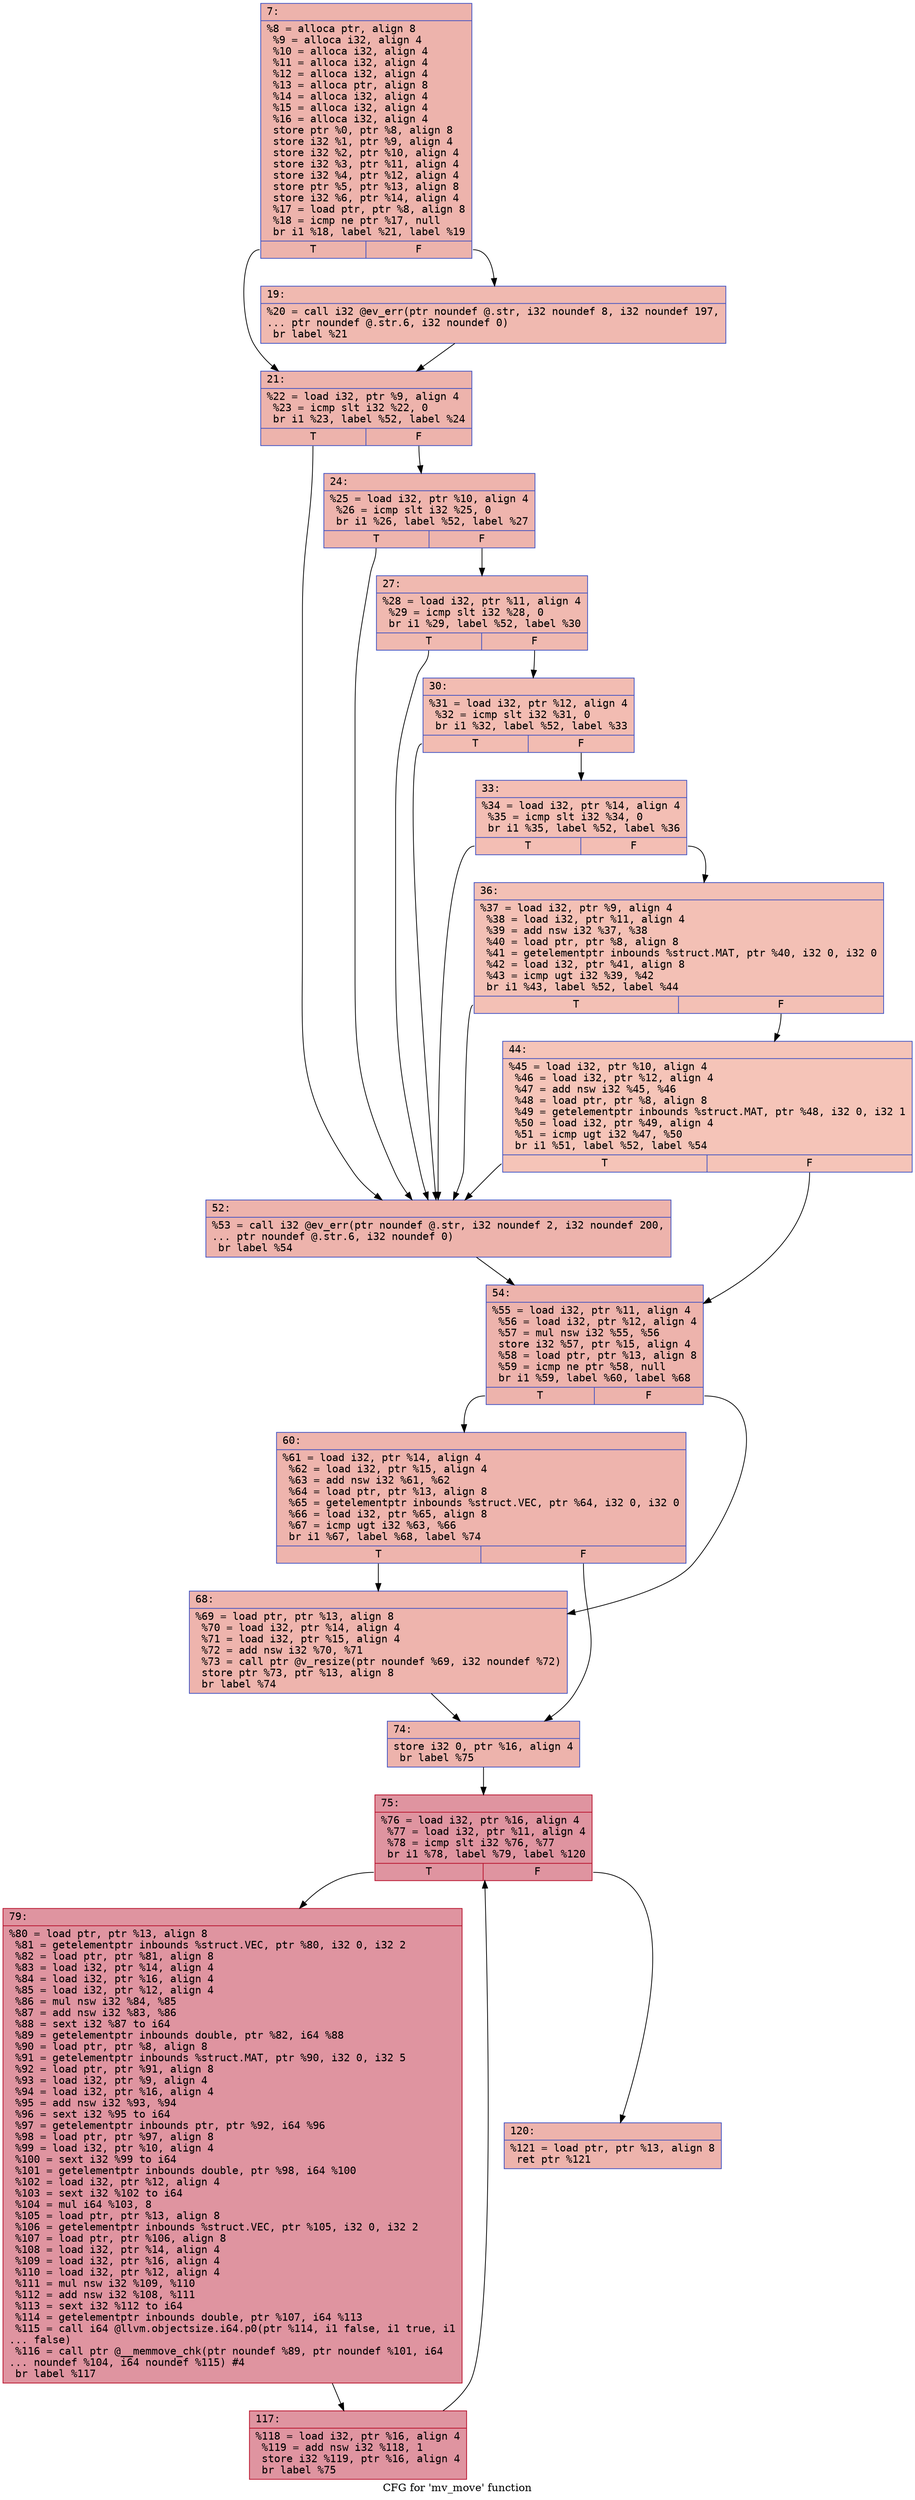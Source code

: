 digraph "CFG for 'mv_move' function" {
	label="CFG for 'mv_move' function";

	Node0x600000057660 [shape=record,color="#3d50c3ff", style=filled, fillcolor="#d6524470" fontname="Courier",label="{7:\l|  %8 = alloca ptr, align 8\l  %9 = alloca i32, align 4\l  %10 = alloca i32, align 4\l  %11 = alloca i32, align 4\l  %12 = alloca i32, align 4\l  %13 = alloca ptr, align 8\l  %14 = alloca i32, align 4\l  %15 = alloca i32, align 4\l  %16 = alloca i32, align 4\l  store ptr %0, ptr %8, align 8\l  store i32 %1, ptr %9, align 4\l  store i32 %2, ptr %10, align 4\l  store i32 %3, ptr %11, align 4\l  store i32 %4, ptr %12, align 4\l  store ptr %5, ptr %13, align 8\l  store i32 %6, ptr %14, align 4\l  %17 = load ptr, ptr %8, align 8\l  %18 = icmp ne ptr %17, null\l  br i1 %18, label %21, label %19\l|{<s0>T|<s1>F}}"];
	Node0x600000057660:s0 -> Node0x600000057700[tooltip="7 -> 21\nProbability 62.50%" ];
	Node0x600000057660:s1 -> Node0x6000000576b0[tooltip="7 -> 19\nProbability 37.50%" ];
	Node0x6000000576b0 [shape=record,color="#3d50c3ff", style=filled, fillcolor="#de614d70" fontname="Courier",label="{19:\l|  %20 = call i32 @ev_err(ptr noundef @.str, i32 noundef 8, i32 noundef 197,\l... ptr noundef @.str.6, i32 noundef 0)\l  br label %21\l}"];
	Node0x6000000576b0 -> Node0x600000057700[tooltip="19 -> 21\nProbability 100.00%" ];
	Node0x600000057700 [shape=record,color="#3d50c3ff", style=filled, fillcolor="#d6524470" fontname="Courier",label="{21:\l|  %22 = load i32, ptr %9, align 4\l  %23 = icmp slt i32 %22, 0\l  br i1 %23, label %52, label %24\l|{<s0>T|<s1>F}}"];
	Node0x600000057700:s0 -> Node0x600000057930[tooltip="21 -> 52\nProbability 37.50%" ];
	Node0x600000057700:s1 -> Node0x600000057750[tooltip="21 -> 24\nProbability 62.50%" ];
	Node0x600000057750 [shape=record,color="#3d50c3ff", style=filled, fillcolor="#d8564670" fontname="Courier",label="{24:\l|  %25 = load i32, ptr %10, align 4\l  %26 = icmp slt i32 %25, 0\l  br i1 %26, label %52, label %27\l|{<s0>T|<s1>F}}"];
	Node0x600000057750:s0 -> Node0x600000057930[tooltip="24 -> 52\nProbability 37.50%" ];
	Node0x600000057750:s1 -> Node0x6000000577a0[tooltip="24 -> 27\nProbability 62.50%" ];
	Node0x6000000577a0 [shape=record,color="#3d50c3ff", style=filled, fillcolor="#de614d70" fontname="Courier",label="{27:\l|  %28 = load i32, ptr %11, align 4\l  %29 = icmp slt i32 %28, 0\l  br i1 %29, label %52, label %30\l|{<s0>T|<s1>F}}"];
	Node0x6000000577a0:s0 -> Node0x600000057930[tooltip="27 -> 52\nProbability 37.50%" ];
	Node0x6000000577a0:s1 -> Node0x6000000577f0[tooltip="27 -> 30\nProbability 62.50%" ];
	Node0x6000000577f0 [shape=record,color="#3d50c3ff", style=filled, fillcolor="#e1675170" fontname="Courier",label="{30:\l|  %31 = load i32, ptr %12, align 4\l  %32 = icmp slt i32 %31, 0\l  br i1 %32, label %52, label %33\l|{<s0>T|<s1>F}}"];
	Node0x6000000577f0:s0 -> Node0x600000057930[tooltip="30 -> 52\nProbability 37.50%" ];
	Node0x6000000577f0:s1 -> Node0x600000057840[tooltip="30 -> 33\nProbability 62.50%" ];
	Node0x600000057840 [shape=record,color="#3d50c3ff", style=filled, fillcolor="#e36c5570" fontname="Courier",label="{33:\l|  %34 = load i32, ptr %14, align 4\l  %35 = icmp slt i32 %34, 0\l  br i1 %35, label %52, label %36\l|{<s0>T|<s1>F}}"];
	Node0x600000057840:s0 -> Node0x600000057930[tooltip="33 -> 52\nProbability 37.50%" ];
	Node0x600000057840:s1 -> Node0x600000057890[tooltip="33 -> 36\nProbability 62.50%" ];
	Node0x600000057890 [shape=record,color="#3d50c3ff", style=filled, fillcolor="#e5705870" fontname="Courier",label="{36:\l|  %37 = load i32, ptr %9, align 4\l  %38 = load i32, ptr %11, align 4\l  %39 = add nsw i32 %37, %38\l  %40 = load ptr, ptr %8, align 8\l  %41 = getelementptr inbounds %struct.MAT, ptr %40, i32 0, i32 0\l  %42 = load i32, ptr %41, align 8\l  %43 = icmp ugt i32 %39, %42\l  br i1 %43, label %52, label %44\l|{<s0>T|<s1>F}}"];
	Node0x600000057890:s0 -> Node0x600000057930[tooltip="36 -> 52\nProbability 50.00%" ];
	Node0x600000057890:s1 -> Node0x6000000578e0[tooltip="36 -> 44\nProbability 50.00%" ];
	Node0x6000000578e0 [shape=record,color="#3d50c3ff", style=filled, fillcolor="#e97a5f70" fontname="Courier",label="{44:\l|  %45 = load i32, ptr %10, align 4\l  %46 = load i32, ptr %12, align 4\l  %47 = add nsw i32 %45, %46\l  %48 = load ptr, ptr %8, align 8\l  %49 = getelementptr inbounds %struct.MAT, ptr %48, i32 0, i32 1\l  %50 = load i32, ptr %49, align 4\l  %51 = icmp ugt i32 %47, %50\l  br i1 %51, label %52, label %54\l|{<s0>T|<s1>F}}"];
	Node0x6000000578e0:s0 -> Node0x600000057930[tooltip="44 -> 52\nProbability 50.00%" ];
	Node0x6000000578e0:s1 -> Node0x600000057980[tooltip="44 -> 54\nProbability 50.00%" ];
	Node0x600000057930 [shape=record,color="#3d50c3ff", style=filled, fillcolor="#d6524470" fontname="Courier",label="{52:\l|  %53 = call i32 @ev_err(ptr noundef @.str, i32 noundef 2, i32 noundef 200,\l... ptr noundef @.str.6, i32 noundef 0)\l  br label %54\l}"];
	Node0x600000057930 -> Node0x600000057980[tooltip="52 -> 54\nProbability 100.00%" ];
	Node0x600000057980 [shape=record,color="#3d50c3ff", style=filled, fillcolor="#d6524470" fontname="Courier",label="{54:\l|  %55 = load i32, ptr %11, align 4\l  %56 = load i32, ptr %12, align 4\l  %57 = mul nsw i32 %55, %56\l  store i32 %57, ptr %15, align 4\l  %58 = load ptr, ptr %13, align 8\l  %59 = icmp ne ptr %58, null\l  br i1 %59, label %60, label %68\l|{<s0>T|<s1>F}}"];
	Node0x600000057980:s0 -> Node0x6000000579d0[tooltip="54 -> 60\nProbability 62.50%" ];
	Node0x600000057980:s1 -> Node0x600000057a20[tooltip="54 -> 68\nProbability 37.50%" ];
	Node0x6000000579d0 [shape=record,color="#3d50c3ff", style=filled, fillcolor="#d8564670" fontname="Courier",label="{60:\l|  %61 = load i32, ptr %14, align 4\l  %62 = load i32, ptr %15, align 4\l  %63 = add nsw i32 %61, %62\l  %64 = load ptr, ptr %13, align 8\l  %65 = getelementptr inbounds %struct.VEC, ptr %64, i32 0, i32 0\l  %66 = load i32, ptr %65, align 8\l  %67 = icmp ugt i32 %63, %66\l  br i1 %67, label %68, label %74\l|{<s0>T|<s1>F}}"];
	Node0x6000000579d0:s0 -> Node0x600000057a20[tooltip="60 -> 68\nProbability 50.00%" ];
	Node0x6000000579d0:s1 -> Node0x600000057a70[tooltip="60 -> 74\nProbability 50.00%" ];
	Node0x600000057a20 [shape=record,color="#3d50c3ff", style=filled, fillcolor="#d8564670" fontname="Courier",label="{68:\l|  %69 = load ptr, ptr %13, align 8\l  %70 = load i32, ptr %14, align 4\l  %71 = load i32, ptr %15, align 4\l  %72 = add nsw i32 %70, %71\l  %73 = call ptr @v_resize(ptr noundef %69, i32 noundef %72)\l  store ptr %73, ptr %13, align 8\l  br label %74\l}"];
	Node0x600000057a20 -> Node0x600000057a70[tooltip="68 -> 74\nProbability 100.00%" ];
	Node0x600000057a70 [shape=record,color="#3d50c3ff", style=filled, fillcolor="#d6524470" fontname="Courier",label="{74:\l|  store i32 0, ptr %16, align 4\l  br label %75\l}"];
	Node0x600000057a70 -> Node0x600000057ac0[tooltip="74 -> 75\nProbability 100.00%" ];
	Node0x600000057ac0 [shape=record,color="#b70d28ff", style=filled, fillcolor="#b70d2870" fontname="Courier",label="{75:\l|  %76 = load i32, ptr %16, align 4\l  %77 = load i32, ptr %11, align 4\l  %78 = icmp slt i32 %76, %77\l  br i1 %78, label %79, label %120\l|{<s0>T|<s1>F}}"];
	Node0x600000057ac0:s0 -> Node0x600000057b10[tooltip="75 -> 79\nProbability 96.88%" ];
	Node0x600000057ac0:s1 -> Node0x600000057bb0[tooltip="75 -> 120\nProbability 3.12%" ];
	Node0x600000057b10 [shape=record,color="#b70d28ff", style=filled, fillcolor="#b70d2870" fontname="Courier",label="{79:\l|  %80 = load ptr, ptr %13, align 8\l  %81 = getelementptr inbounds %struct.VEC, ptr %80, i32 0, i32 2\l  %82 = load ptr, ptr %81, align 8\l  %83 = load i32, ptr %14, align 4\l  %84 = load i32, ptr %16, align 4\l  %85 = load i32, ptr %12, align 4\l  %86 = mul nsw i32 %84, %85\l  %87 = add nsw i32 %83, %86\l  %88 = sext i32 %87 to i64\l  %89 = getelementptr inbounds double, ptr %82, i64 %88\l  %90 = load ptr, ptr %8, align 8\l  %91 = getelementptr inbounds %struct.MAT, ptr %90, i32 0, i32 5\l  %92 = load ptr, ptr %91, align 8\l  %93 = load i32, ptr %9, align 4\l  %94 = load i32, ptr %16, align 4\l  %95 = add nsw i32 %93, %94\l  %96 = sext i32 %95 to i64\l  %97 = getelementptr inbounds ptr, ptr %92, i64 %96\l  %98 = load ptr, ptr %97, align 8\l  %99 = load i32, ptr %10, align 4\l  %100 = sext i32 %99 to i64\l  %101 = getelementptr inbounds double, ptr %98, i64 %100\l  %102 = load i32, ptr %12, align 4\l  %103 = sext i32 %102 to i64\l  %104 = mul i64 %103, 8\l  %105 = load ptr, ptr %13, align 8\l  %106 = getelementptr inbounds %struct.VEC, ptr %105, i32 0, i32 2\l  %107 = load ptr, ptr %106, align 8\l  %108 = load i32, ptr %14, align 4\l  %109 = load i32, ptr %16, align 4\l  %110 = load i32, ptr %12, align 4\l  %111 = mul nsw i32 %109, %110\l  %112 = add nsw i32 %108, %111\l  %113 = sext i32 %112 to i64\l  %114 = getelementptr inbounds double, ptr %107, i64 %113\l  %115 = call i64 @llvm.objectsize.i64.p0(ptr %114, i1 false, i1 true, i1\l... false)\l  %116 = call ptr @__memmove_chk(ptr noundef %89, ptr noundef %101, i64\l... noundef %104, i64 noundef %115) #4\l  br label %117\l}"];
	Node0x600000057b10 -> Node0x600000057b60[tooltip="79 -> 117\nProbability 100.00%" ];
	Node0x600000057b60 [shape=record,color="#b70d28ff", style=filled, fillcolor="#b70d2870" fontname="Courier",label="{117:\l|  %118 = load i32, ptr %16, align 4\l  %119 = add nsw i32 %118, 1\l  store i32 %119, ptr %16, align 4\l  br label %75\l}"];
	Node0x600000057b60 -> Node0x600000057ac0[tooltip="117 -> 75\nProbability 100.00%" ];
	Node0x600000057bb0 [shape=record,color="#3d50c3ff", style=filled, fillcolor="#d6524470" fontname="Courier",label="{120:\l|  %121 = load ptr, ptr %13, align 8\l  ret ptr %121\l}"];
}
